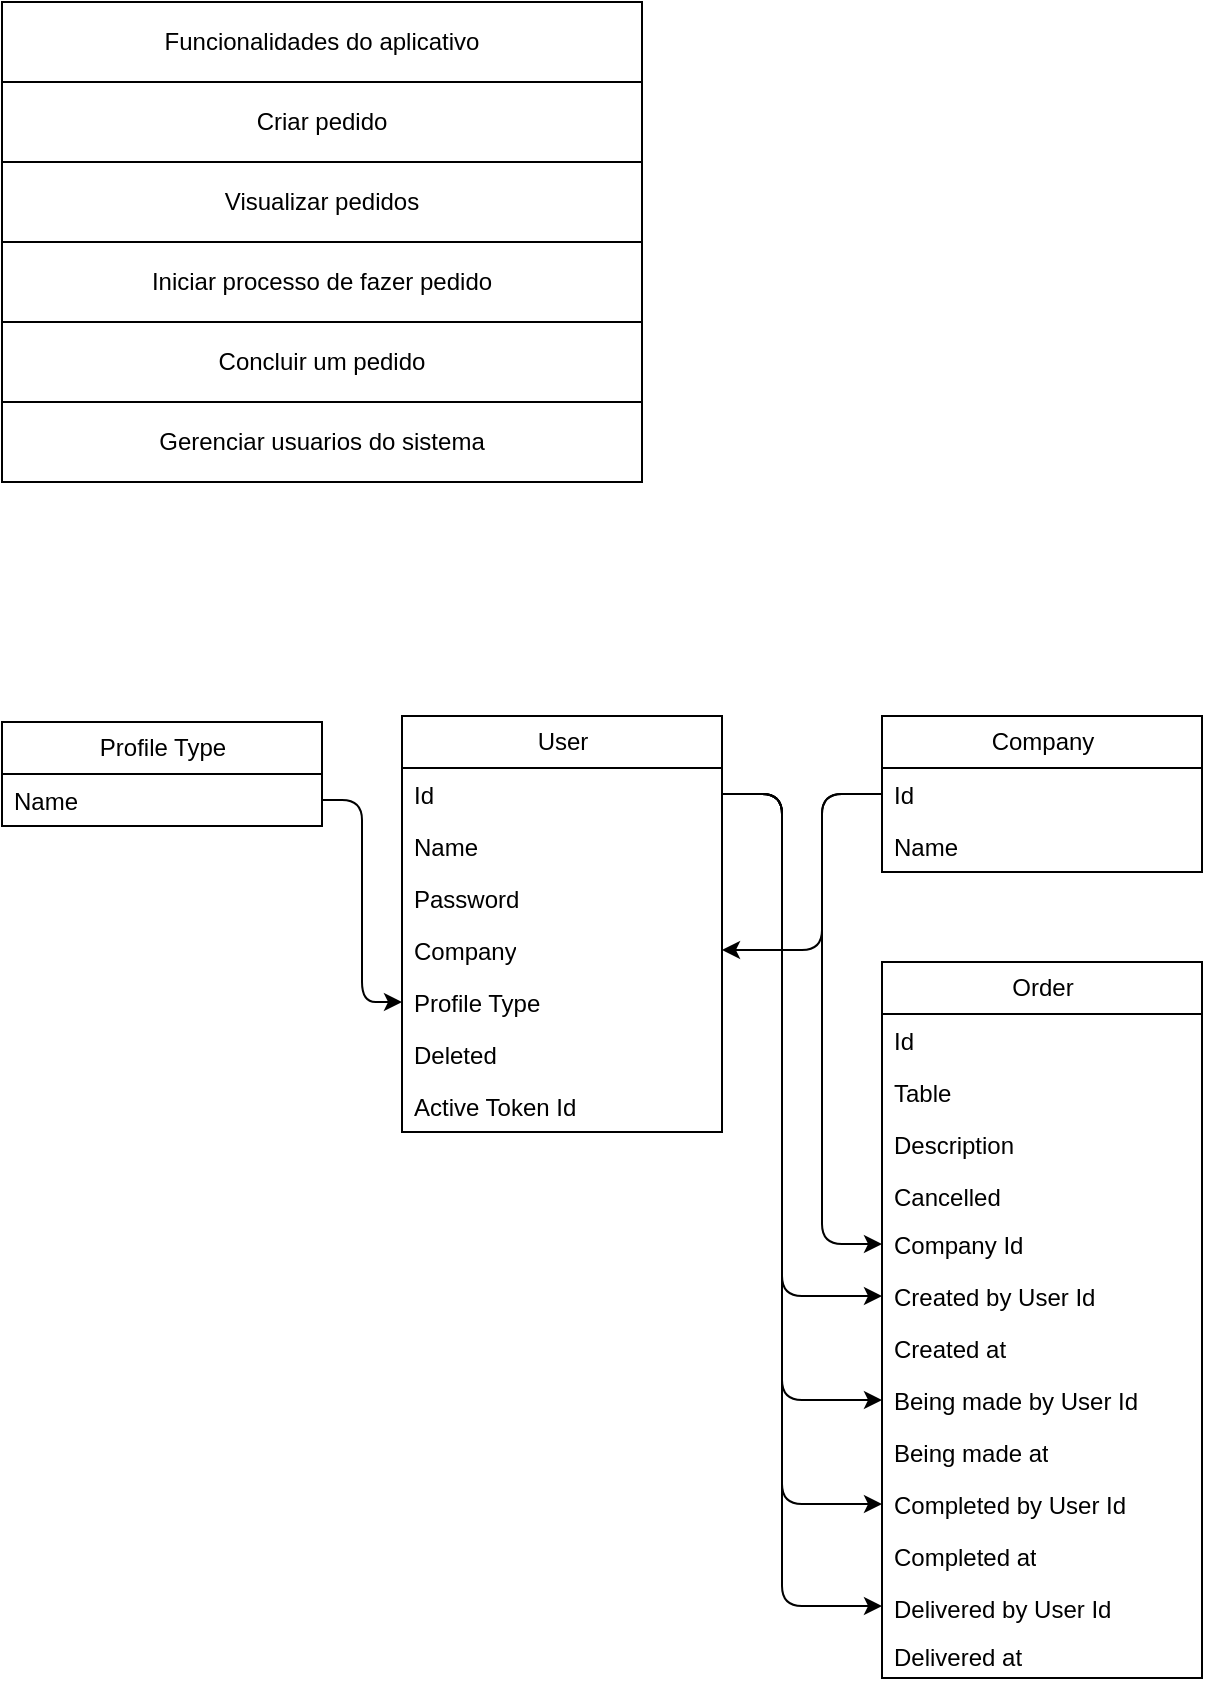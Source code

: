 <mxfile>
    <diagram name="Page-1" id="xGH0vzM_QA4cssUUyt8o">
        <mxGraphModel dx="484" dy="528" grid="1" gridSize="10" guides="1" tooltips="1" connect="1" arrows="1" fold="1" page="1" pageScale="1" pageWidth="850" pageHeight="1100" math="0" shadow="0">
            <root>
                <mxCell id="0"/>
                <mxCell id="1" parent="0"/>
                <mxCell id="QV8UUKTRK6wTIGegPZfl-1" value="Funcionalidades do aplicativo" style="rounded=0;whiteSpace=wrap;html=1;" parent="1" vertex="1">
                    <mxGeometry x="40" y="40" width="320" height="40" as="geometry"/>
                </mxCell>
                <mxCell id="QV8UUKTRK6wTIGegPZfl-2" value="Criar pedido" style="rounded=0;whiteSpace=wrap;html=1;" parent="1" vertex="1">
                    <mxGeometry x="40" y="80" width="320" height="40" as="geometry"/>
                </mxCell>
                <mxCell id="QV8UUKTRK6wTIGegPZfl-3" value="Visualizar pedidos" style="rounded=0;whiteSpace=wrap;html=1;" parent="1" vertex="1">
                    <mxGeometry x="40" y="120" width="320" height="40" as="geometry"/>
                </mxCell>
                <mxCell id="QV8UUKTRK6wTIGegPZfl-4" value="Iniciar processo de fazer pedido" style="rounded=0;whiteSpace=wrap;html=1;" parent="1" vertex="1">
                    <mxGeometry x="40" y="160" width="320" height="40" as="geometry"/>
                </mxCell>
                <mxCell id="QV8UUKTRK6wTIGegPZfl-5" value="Concluir um pedido" style="rounded=0;whiteSpace=wrap;html=1;" parent="1" vertex="1">
                    <mxGeometry x="40" y="200" width="320" height="40" as="geometry"/>
                </mxCell>
                <mxCell id="QV8UUKTRK6wTIGegPZfl-6" value="Gerenciar usuarios do sistema" style="rounded=0;whiteSpace=wrap;html=1;" parent="1" vertex="1">
                    <mxGeometry x="40" y="240" width="320" height="40" as="geometry"/>
                </mxCell>
                <mxCell id="QV8UUKTRK6wTIGegPZfl-7" value="User" style="swimlane;fontStyle=0;childLayout=stackLayout;horizontal=1;startSize=26;fillColor=none;horizontalStack=0;resizeParent=1;resizeParentMax=0;resizeLast=0;collapsible=1;marginBottom=0;html=1;" parent="1" vertex="1">
                    <mxGeometry x="240" y="397" width="160" height="208" as="geometry"/>
                </mxCell>
                <mxCell id="QV8UUKTRK6wTIGegPZfl-8" value="Id" style="text;strokeColor=none;fillColor=none;align=left;verticalAlign=top;spacingLeft=4;spacingRight=4;overflow=hidden;rotatable=0;points=[[0,0.5],[1,0.5]];portConstraint=eastwest;whiteSpace=wrap;html=1;" parent="QV8UUKTRK6wTIGegPZfl-7" vertex="1">
                    <mxGeometry y="26" width="160" height="26" as="geometry"/>
                </mxCell>
                <mxCell id="QV8UUKTRK6wTIGegPZfl-9" value="Name" style="text;strokeColor=none;fillColor=none;align=left;verticalAlign=top;spacingLeft=4;spacingRight=4;overflow=hidden;rotatable=0;points=[[0,0.5],[1,0.5]];portConstraint=eastwest;whiteSpace=wrap;html=1;" parent="QV8UUKTRK6wTIGegPZfl-7" vertex="1">
                    <mxGeometry y="52" width="160" height="26" as="geometry"/>
                </mxCell>
                <mxCell id="QV8UUKTRK6wTIGegPZfl-10" value="Password" style="text;strokeColor=none;fillColor=none;align=left;verticalAlign=top;spacingLeft=4;spacingRight=4;overflow=hidden;rotatable=0;points=[[0,0.5],[1,0.5]];portConstraint=eastwest;whiteSpace=wrap;html=1;" parent="QV8UUKTRK6wTIGegPZfl-7" vertex="1">
                    <mxGeometry y="78" width="160" height="26" as="geometry"/>
                </mxCell>
                <mxCell id="QV8UUKTRK6wTIGegPZfl-11" value="Company" style="text;strokeColor=none;fillColor=none;align=left;verticalAlign=top;spacingLeft=4;spacingRight=4;overflow=hidden;rotatable=0;points=[[0,0.5],[1,0.5]];portConstraint=eastwest;whiteSpace=wrap;html=1;" parent="QV8UUKTRK6wTIGegPZfl-7" vertex="1">
                    <mxGeometry y="104" width="160" height="26" as="geometry"/>
                </mxCell>
                <mxCell id="QV8UUKTRK6wTIGegPZfl-12" value="Profile Type" style="text;strokeColor=none;fillColor=none;align=left;verticalAlign=top;spacingLeft=4;spacingRight=4;overflow=hidden;rotatable=0;points=[[0,0.5],[1,0.5]];portConstraint=eastwest;whiteSpace=wrap;html=1;" parent="QV8UUKTRK6wTIGegPZfl-7" vertex="1">
                    <mxGeometry y="130" width="160" height="26" as="geometry"/>
                </mxCell>
                <mxCell id="QV8UUKTRK6wTIGegPZfl-13" value="Deleted" style="text;strokeColor=none;fillColor=none;align=left;verticalAlign=top;spacingLeft=4;spacingRight=4;overflow=hidden;rotatable=0;points=[[0,0.5],[1,0.5]];portConstraint=eastwest;whiteSpace=wrap;html=1;" parent="QV8UUKTRK6wTIGegPZfl-7" vertex="1">
                    <mxGeometry y="156" width="160" height="26" as="geometry"/>
                </mxCell>
                <mxCell id="QV8UUKTRK6wTIGegPZfl-14" value="Active Token Id" style="text;strokeColor=none;fillColor=none;align=left;verticalAlign=top;spacingLeft=4;spacingRight=4;overflow=hidden;rotatable=0;points=[[0,0.5],[1,0.5]];portConstraint=eastwest;whiteSpace=wrap;html=1;" parent="QV8UUKTRK6wTIGegPZfl-7" vertex="1">
                    <mxGeometry y="182" width="160" height="26" as="geometry"/>
                </mxCell>
                <mxCell id="QV8UUKTRK6wTIGegPZfl-15" value="Order" style="swimlane;fontStyle=0;childLayout=stackLayout;horizontal=1;startSize=26;fillColor=none;horizontalStack=0;resizeParent=1;resizeParentMax=0;resizeLast=0;collapsible=1;marginBottom=0;html=1;" parent="1" vertex="1">
                    <mxGeometry x="480" y="520" width="160" height="358" as="geometry"/>
                </mxCell>
                <mxCell id="QV8UUKTRK6wTIGegPZfl-16" value="Id" style="text;strokeColor=none;fillColor=none;align=left;verticalAlign=top;spacingLeft=4;spacingRight=4;overflow=hidden;rotatable=0;points=[[0,0.5],[1,0.5]];portConstraint=eastwest;whiteSpace=wrap;html=1;" parent="QV8UUKTRK6wTIGegPZfl-15" vertex="1">
                    <mxGeometry y="26" width="160" height="26" as="geometry"/>
                </mxCell>
                <mxCell id="QV8UUKTRK6wTIGegPZfl-17" value="Table" style="text;strokeColor=none;fillColor=none;align=left;verticalAlign=top;spacingLeft=4;spacingRight=4;overflow=hidden;rotatable=0;points=[[0,0.5],[1,0.5]];portConstraint=eastwest;whiteSpace=wrap;html=1;" parent="QV8UUKTRK6wTIGegPZfl-15" vertex="1">
                    <mxGeometry y="52" width="160" height="26" as="geometry"/>
                </mxCell>
                <mxCell id="QV8UUKTRK6wTIGegPZfl-18" value="Description" style="text;strokeColor=none;fillColor=none;align=left;verticalAlign=top;spacingLeft=4;spacingRight=4;overflow=hidden;rotatable=0;points=[[0,0.5],[1,0.5]];portConstraint=eastwest;whiteSpace=wrap;html=1;" parent="QV8UUKTRK6wTIGegPZfl-15" vertex="1">
                    <mxGeometry y="78" width="160" height="26" as="geometry"/>
                </mxCell>
                <mxCell id="QV8UUKTRK6wTIGegPZfl-26" value="Cancelled" style="text;strokeColor=none;fillColor=none;align=left;verticalAlign=top;spacingLeft=4;spacingRight=4;overflow=hidden;rotatable=0;points=[[0,0.5],[1,0.5]];portConstraint=eastwest;whiteSpace=wrap;html=1;" parent="QV8UUKTRK6wTIGegPZfl-15" vertex="1">
                    <mxGeometry y="104" width="160" height="24" as="geometry"/>
                </mxCell>
                <mxCell id="QV8UUKTRK6wTIGegPZfl-19" value="Company Id" style="text;strokeColor=none;fillColor=none;align=left;verticalAlign=top;spacingLeft=4;spacingRight=4;overflow=hidden;rotatable=0;points=[[0,0.5],[1,0.5]];portConstraint=eastwest;whiteSpace=wrap;html=1;" parent="QV8UUKTRK6wTIGegPZfl-15" vertex="1">
                    <mxGeometry y="128" width="160" height="26" as="geometry"/>
                </mxCell>
                <mxCell id="QV8UUKTRK6wTIGegPZfl-20" value="Created by User Id" style="text;strokeColor=none;fillColor=none;align=left;verticalAlign=top;spacingLeft=4;spacingRight=4;overflow=hidden;rotatable=0;points=[[0,0.5],[1,0.5]];portConstraint=eastwest;whiteSpace=wrap;html=1;" parent="QV8UUKTRK6wTIGegPZfl-15" vertex="1">
                    <mxGeometry y="154" width="160" height="26" as="geometry"/>
                </mxCell>
                <mxCell id="QV8UUKTRK6wTIGegPZfl-21" value="Created at" style="text;strokeColor=none;fillColor=none;align=left;verticalAlign=top;spacingLeft=4;spacingRight=4;overflow=hidden;rotatable=0;points=[[0,0.5],[1,0.5]];portConstraint=eastwest;whiteSpace=wrap;html=1;" parent="QV8UUKTRK6wTIGegPZfl-15" vertex="1">
                    <mxGeometry y="180" width="160" height="26" as="geometry"/>
                </mxCell>
                <mxCell id="QV8UUKTRK6wTIGegPZfl-22" value="Being made by User Id" style="text;strokeColor=none;fillColor=none;align=left;verticalAlign=top;spacingLeft=4;spacingRight=4;overflow=hidden;rotatable=0;points=[[0,0.5],[1,0.5]];portConstraint=eastwest;whiteSpace=wrap;html=1;" parent="QV8UUKTRK6wTIGegPZfl-15" vertex="1">
                    <mxGeometry y="206" width="160" height="26" as="geometry"/>
                </mxCell>
                <mxCell id="QV8UUKTRK6wTIGegPZfl-23" value="Being made at" style="text;strokeColor=none;fillColor=none;align=left;verticalAlign=top;spacingLeft=4;spacingRight=4;overflow=hidden;rotatable=0;points=[[0,0.5],[1,0.5]];portConstraint=eastwest;whiteSpace=wrap;html=1;" parent="QV8UUKTRK6wTIGegPZfl-15" vertex="1">
                    <mxGeometry y="232" width="160" height="26" as="geometry"/>
                </mxCell>
                <mxCell id="QV8UUKTRK6wTIGegPZfl-24" value="Completed by User Id" style="text;strokeColor=none;fillColor=none;align=left;verticalAlign=top;spacingLeft=4;spacingRight=4;overflow=hidden;rotatable=0;points=[[0,0.5],[1,0.5]];portConstraint=eastwest;whiteSpace=wrap;html=1;" parent="QV8UUKTRK6wTIGegPZfl-15" vertex="1">
                    <mxGeometry y="258" width="160" height="26" as="geometry"/>
                </mxCell>
                <mxCell id="QV8UUKTRK6wTIGegPZfl-25" value="Completed at" style="text;strokeColor=none;fillColor=none;align=left;verticalAlign=top;spacingLeft=4;spacingRight=4;overflow=hidden;rotatable=0;points=[[0,0.5],[1,0.5]];portConstraint=eastwest;whiteSpace=wrap;html=1;" parent="QV8UUKTRK6wTIGegPZfl-15" vertex="1">
                    <mxGeometry y="284" width="160" height="26" as="geometry"/>
                </mxCell>
                <mxCell id="QV8UUKTRK6wTIGegPZfl-40" value="Delivered by User Id" style="text;strokeColor=none;fillColor=none;align=left;verticalAlign=top;spacingLeft=4;spacingRight=4;overflow=hidden;rotatable=0;points=[[0,0.5],[1,0.5]];portConstraint=eastwest;whiteSpace=wrap;html=1;" parent="QV8UUKTRK6wTIGegPZfl-15" vertex="1">
                    <mxGeometry y="310" width="160" height="24" as="geometry"/>
                </mxCell>
                <mxCell id="QV8UUKTRK6wTIGegPZfl-39" value="Delivered at" style="text;strokeColor=none;fillColor=none;align=left;verticalAlign=top;spacingLeft=4;spacingRight=4;overflow=hidden;rotatable=0;points=[[0,0.5],[1,0.5]];portConstraint=eastwest;whiteSpace=wrap;html=1;" parent="QV8UUKTRK6wTIGegPZfl-15" vertex="1">
                    <mxGeometry y="334" width="160" height="24" as="geometry"/>
                </mxCell>
                <mxCell id="QV8UUKTRK6wTIGegPZfl-27" value="Company" style="swimlane;fontStyle=0;childLayout=stackLayout;horizontal=1;startSize=26;fillColor=none;horizontalStack=0;resizeParent=1;resizeParentMax=0;resizeLast=0;collapsible=1;marginBottom=0;html=1;" parent="1" vertex="1">
                    <mxGeometry x="480" y="397" width="160" height="78" as="geometry"/>
                </mxCell>
                <mxCell id="QV8UUKTRK6wTIGegPZfl-28" value="Id" style="text;strokeColor=none;fillColor=none;align=left;verticalAlign=top;spacingLeft=4;spacingRight=4;overflow=hidden;rotatable=0;points=[[0,0.5],[1,0.5]];portConstraint=eastwest;whiteSpace=wrap;html=1;" parent="QV8UUKTRK6wTIGegPZfl-27" vertex="1">
                    <mxGeometry y="26" width="160" height="26" as="geometry"/>
                </mxCell>
                <mxCell id="QV8UUKTRK6wTIGegPZfl-29" value="Name" style="text;strokeColor=none;fillColor=none;align=left;verticalAlign=top;spacingLeft=4;spacingRight=4;overflow=hidden;rotatable=0;points=[[0,0.5],[1,0.5]];portConstraint=eastwest;whiteSpace=wrap;html=1;" parent="QV8UUKTRK6wTIGegPZfl-27" vertex="1">
                    <mxGeometry y="52" width="160" height="26" as="geometry"/>
                </mxCell>
                <mxCell id="QV8UUKTRK6wTIGegPZfl-30" value="Profile Type" style="swimlane;fontStyle=0;childLayout=stackLayout;horizontal=1;startSize=26;fillColor=none;horizontalStack=0;resizeParent=1;resizeParentMax=0;resizeLast=0;collapsible=1;marginBottom=0;html=1;" parent="1" vertex="1">
                    <mxGeometry x="40" y="400" width="160" height="52" as="geometry"/>
                </mxCell>
                <mxCell id="QV8UUKTRK6wTIGegPZfl-31" value="Name" style="text;strokeColor=none;fillColor=none;align=left;verticalAlign=top;spacingLeft=4;spacingRight=4;overflow=hidden;rotatable=0;points=[[0,0.5],[1,0.5]];portConstraint=eastwest;whiteSpace=wrap;html=1;" parent="QV8UUKTRK6wTIGegPZfl-30" vertex="1">
                    <mxGeometry y="26" width="160" height="26" as="geometry"/>
                </mxCell>
                <mxCell id="QV8UUKTRK6wTIGegPZfl-32" style="edgeStyle=orthogonalEdgeStyle;html=1;exitX=1;exitY=0.5;exitDx=0;exitDy=0;entryX=0;entryY=0.5;entryDx=0;entryDy=0;" parent="1" source="QV8UUKTRK6wTIGegPZfl-31" target="QV8UUKTRK6wTIGegPZfl-12" edge="1">
                    <mxGeometry relative="1" as="geometry"/>
                </mxCell>
                <mxCell id="QV8UUKTRK6wTIGegPZfl-33" style="edgeStyle=orthogonalEdgeStyle;html=1;exitX=0;exitY=0.5;exitDx=0;exitDy=0;entryX=1;entryY=0.5;entryDx=0;entryDy=0;" parent="1" source="QV8UUKTRK6wTIGegPZfl-28" target="QV8UUKTRK6wTIGegPZfl-11" edge="1">
                    <mxGeometry relative="1" as="geometry">
                        <Array as="points">
                            <mxPoint x="450" y="436"/>
                            <mxPoint x="450" y="514"/>
                        </Array>
                    </mxGeometry>
                </mxCell>
                <mxCell id="QV8UUKTRK6wTIGegPZfl-34" style="edgeStyle=orthogonalEdgeStyle;html=1;entryX=0;entryY=0.5;entryDx=0;entryDy=0;" parent="1" source="QV8UUKTRK6wTIGegPZfl-8" target="QV8UUKTRK6wTIGegPZfl-20" edge="1">
                    <mxGeometry relative="1" as="geometry">
                        <mxPoint x="450" y="560" as="targetPoint"/>
                        <Array as="points">
                            <mxPoint x="430" y="436"/>
                            <mxPoint x="430" y="687"/>
                        </Array>
                    </mxGeometry>
                </mxCell>
                <mxCell id="QV8UUKTRK6wTIGegPZfl-35" style="edgeStyle=orthogonalEdgeStyle;html=1;entryX=0;entryY=0.5;entryDx=0;entryDy=0;" parent="1" source="QV8UUKTRK6wTIGegPZfl-28" target="QV8UUKTRK6wTIGegPZfl-19" edge="1">
                    <mxGeometry relative="1" as="geometry">
                        <mxPoint x="470" y="660" as="targetPoint"/>
                        <Array as="points">
                            <mxPoint x="450" y="436"/>
                            <mxPoint x="450" y="661"/>
                        </Array>
                    </mxGeometry>
                </mxCell>
                <mxCell id="QV8UUKTRK6wTIGegPZfl-36" style="edgeStyle=orthogonalEdgeStyle;html=1;entryX=0;entryY=0.5;entryDx=0;entryDy=0;" parent="1" source="QV8UUKTRK6wTIGegPZfl-8" target="QV8UUKTRK6wTIGegPZfl-22" edge="1">
                    <mxGeometry relative="1" as="geometry">
                        <Array as="points">
                            <mxPoint x="430" y="436"/>
                            <mxPoint x="430" y="739"/>
                        </Array>
                    </mxGeometry>
                </mxCell>
                <mxCell id="QV8UUKTRK6wTIGegPZfl-37" style="edgeStyle=orthogonalEdgeStyle;html=1;exitX=1;exitY=0.5;exitDx=0;exitDy=0;entryX=0;entryY=0.5;entryDx=0;entryDy=0;" parent="1" source="QV8UUKTRK6wTIGegPZfl-8" target="QV8UUKTRK6wTIGegPZfl-40" edge="1">
                    <mxGeometry relative="1" as="geometry">
                        <mxPoint x="460" y="770" as="targetPoint"/>
                        <Array as="points">
                            <mxPoint x="430" y="436"/>
                            <mxPoint x="430" y="842"/>
                        </Array>
                    </mxGeometry>
                </mxCell>
                <mxCell id="2" style="edgeStyle=orthogonalEdgeStyle;html=1;exitX=1;exitY=0.5;exitDx=0;exitDy=0;entryX=0;entryY=0.5;entryDx=0;entryDy=0;" edge="1" parent="1" source="QV8UUKTRK6wTIGegPZfl-8" target="QV8UUKTRK6wTIGegPZfl-24">
                    <mxGeometry relative="1" as="geometry">
                        <Array as="points">
                            <mxPoint x="430" y="436"/>
                            <mxPoint x="430" y="791"/>
                        </Array>
                    </mxGeometry>
                </mxCell>
            </root>
        </mxGraphModel>
    </diagram>
</mxfile>